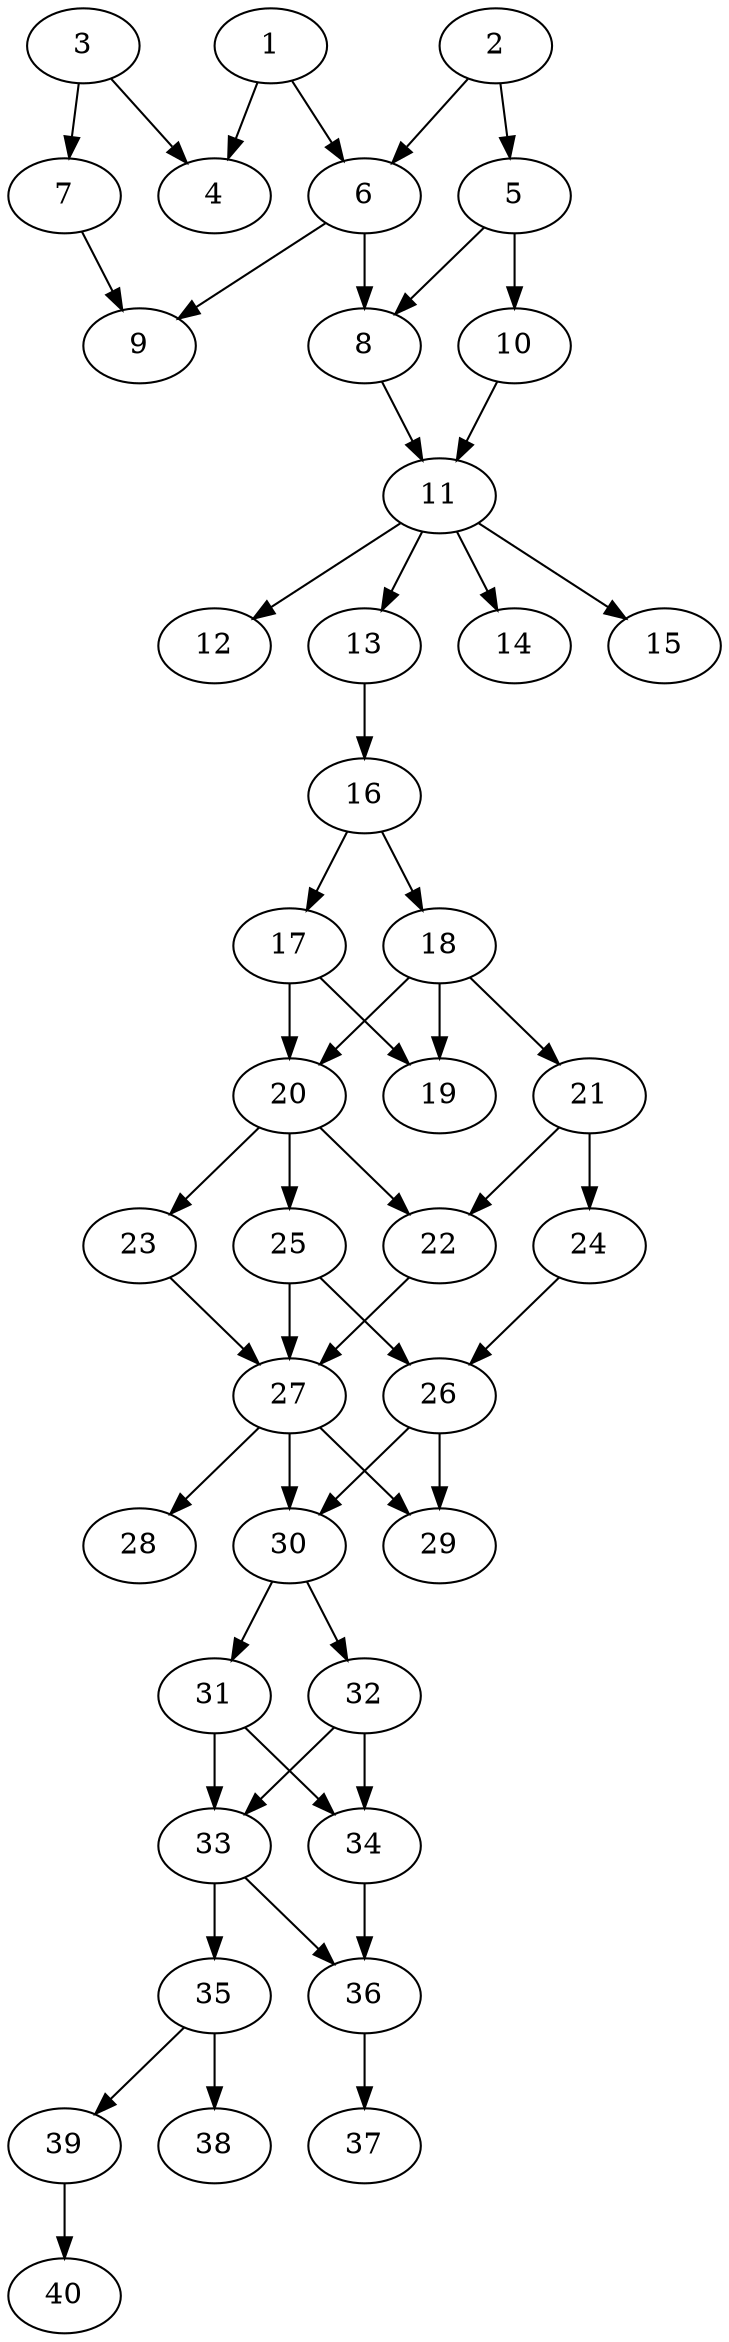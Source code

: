 // DAG automatically generated by daggen at Thu Oct  3 14:06:49 2019
// ./daggen --dot -n 40 --ccr 0.4 --fat 0.3 --regular 0.5 --density 0.6 --mindata 5242880 --maxdata 52428800 
digraph G {
  1 [size="54714880", alpha="0.10", expect_size="21885952"] 
  1 -> 4 [size ="21885952"]
  1 -> 6 [size ="21885952"]
  2 [size="69506560", alpha="0.10", expect_size="27802624"] 
  2 -> 5 [size ="27802624"]
  2 -> 6 [size ="27802624"]
  3 [size="118074880", alpha="0.00", expect_size="47229952"] 
  3 -> 4 [size ="47229952"]
  3 -> 7 [size ="47229952"]
  4 [size="130913280", alpha="0.05", expect_size="52365312"] 
  5 [size="98977280", alpha="0.18", expect_size="39590912"] 
  5 -> 8 [size ="39590912"]
  5 -> 10 [size ="39590912"]
  6 [size="65615360", alpha="0.15", expect_size="26246144"] 
  6 -> 8 [size ="26246144"]
  6 -> 9 [size ="26246144"]
  7 [size="66690560", alpha="0.16", expect_size="26676224"] 
  7 -> 9 [size ="26676224"]
  8 [size="116144640", alpha="0.14", expect_size="46457856"] 
  8 -> 11 [size ="46457856"]
  9 [size="46781440", alpha="0.04", expect_size="18712576"] 
  10 [size="71759360", alpha="0.19", expect_size="28703744"] 
  10 -> 11 [size ="28703744"]
  11 [size="130759680", alpha="0.17", expect_size="52303872"] 
  11 -> 12 [size ="52303872"]
  11 -> 13 [size ="52303872"]
  11 -> 14 [size ="52303872"]
  11 -> 15 [size ="52303872"]
  12 [size="70604800", alpha="0.04", expect_size="28241920"] 
  13 [size="127654400", alpha="0.04", expect_size="51061760"] 
  13 -> 16 [size ="51061760"]
  14 [size="128714240", alpha="0.05", expect_size="51485696"] 
  15 [size="42068480", alpha="0.19", expect_size="16827392"] 
  16 [size="31641600", alpha="0.12", expect_size="12656640"] 
  16 -> 17 [size ="12656640"]
  16 -> 18 [size ="12656640"]
  17 [size="118469120", alpha="0.03", expect_size="47387648"] 
  17 -> 19 [size ="47387648"]
  17 -> 20 [size ="47387648"]
  18 [size="94126080", alpha="0.11", expect_size="37650432"] 
  18 -> 19 [size ="37650432"]
  18 -> 20 [size ="37650432"]
  18 -> 21 [size ="37650432"]
  19 [size="60787200", alpha="0.13", expect_size="24314880"] 
  20 [size="82332160", alpha="0.02", expect_size="32932864"] 
  20 -> 22 [size ="32932864"]
  20 -> 23 [size ="32932864"]
  20 -> 25 [size ="32932864"]
  21 [size="76336640", alpha="0.19", expect_size="30534656"] 
  21 -> 22 [size ="30534656"]
  21 -> 24 [size ="30534656"]
  22 [size="57638400", alpha="0.05", expect_size="23055360"] 
  22 -> 27 [size ="23055360"]
  23 [size="81989120", alpha="0.09", expect_size="32795648"] 
  23 -> 27 [size ="32795648"]
  24 [size="107292160", alpha="0.13", expect_size="42916864"] 
  24 -> 26 [size ="42916864"]
  25 [size="16977920", alpha="0.11", expect_size="6791168"] 
  25 -> 26 [size ="6791168"]
  25 -> 27 [size ="6791168"]
  26 [size="126807040", alpha="0.19", expect_size="50722816"] 
  26 -> 29 [size ="50722816"]
  26 -> 30 [size ="50722816"]
  27 [size="78822400", alpha="0.15", expect_size="31528960"] 
  27 -> 28 [size ="31528960"]
  27 -> 29 [size ="31528960"]
  27 -> 30 [size ="31528960"]
  28 [size="98951680", alpha="0.09", expect_size="39580672"] 
  29 [size="47080960", alpha="0.09", expect_size="18832384"] 
  30 [size="123133440", alpha="0.18", expect_size="49253376"] 
  30 -> 31 [size ="49253376"]
  30 -> 32 [size ="49253376"]
  31 [size="19461120", alpha="0.08", expect_size="7784448"] 
  31 -> 33 [size ="7784448"]
  31 -> 34 [size ="7784448"]
  32 [size="13603840", alpha="0.07", expect_size="5441536"] 
  32 -> 33 [size ="5441536"]
  32 -> 34 [size ="5441536"]
  33 [size="43996160", alpha="0.06", expect_size="17598464"] 
  33 -> 35 [size ="17598464"]
  33 -> 36 [size ="17598464"]
  34 [size="97643520", alpha="0.04", expect_size="39057408"] 
  34 -> 36 [size ="39057408"]
  35 [size="56419840", alpha="0.08", expect_size="22567936"] 
  35 -> 38 [size ="22567936"]
  35 -> 39 [size ="22567936"]
  36 [size="124162560", alpha="0.14", expect_size="49665024"] 
  36 -> 37 [size ="49665024"]
  37 [size="117450240", alpha="0.18", expect_size="46980096"] 
  38 [size="89871360", alpha="0.16", expect_size="35948544"] 
  39 [size="26496000", alpha="0.02", expect_size="10598400"] 
  39 -> 40 [size ="10598400"]
  40 [size="78965760", alpha="0.20", expect_size="31586304"] 
}
